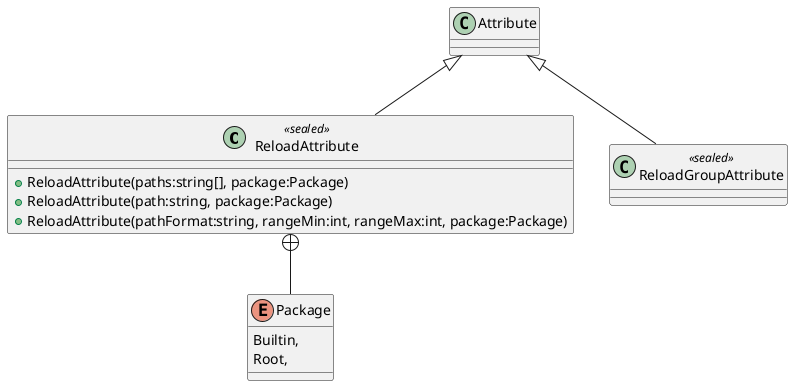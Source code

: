 @startuml
class ReloadAttribute <<sealed>> {
    + ReloadAttribute(paths:string[], package:Package)
    + ReloadAttribute(path:string, package:Package)
    + ReloadAttribute(pathFormat:string, rangeMin:int, rangeMax:int, package:Package)
}
class ReloadGroupAttribute <<sealed>> {
}
enum Package {
    Builtin,
    Root,
}
Attribute <|-- ReloadAttribute
Attribute <|-- ReloadGroupAttribute
ReloadAttribute +-- Package
@enduml
